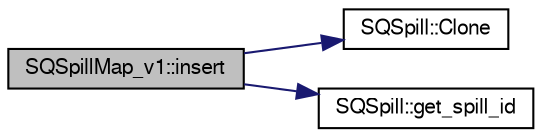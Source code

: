 digraph "SQSpillMap_v1::insert"
{
  bgcolor="transparent";
  edge [fontname="FreeSans",fontsize="10",labelfontname="FreeSans",labelfontsize="10"];
  node [fontname="FreeSans",fontsize="10",shape=record];
  rankdir="LR";
  Node1 [label="SQSpillMap_v1::insert",height=0.2,width=0.4,color="black", fillcolor="grey75", style="filled" fontcolor="black"];
  Node1 -> Node2 [color="midnightblue",fontsize="10",style="solid",fontname="FreeSans"];
  Node2 [label="SQSpill::Clone",height=0.2,width=0.4,color="black",URL="$d0/d78/classSQSpill.html#a1e7d289e4cdf0b6d58b5e91b7223cf3b"];
  Node1 -> Node3 [color="midnightblue",fontsize="10",style="solid",fontname="FreeSans"];
  Node3 [label="SQSpill::get_spill_id",height=0.2,width=0.4,color="black",URL="$d0/d78/classSQSpill.html#a29e7126ee7862f88c4aca1f9f38ad52f"];
}
